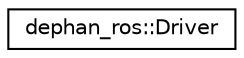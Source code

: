 digraph "Graphical Class Hierarchy"
{
 // LATEX_PDF_SIZE
  edge [fontname="Helvetica",fontsize="10",labelfontname="Helvetica",labelfontsize="10"];
  node [fontname="Helvetica",fontsize="10",shape=record];
  rankdir="LR";
  Node0 [label="dephan_ros::Driver",height=0.2,width=0.4,color="black", fillcolor="white", style="filled",URL="$classdephan__ros_1_1Driver.html",tooltip=" "];
}
